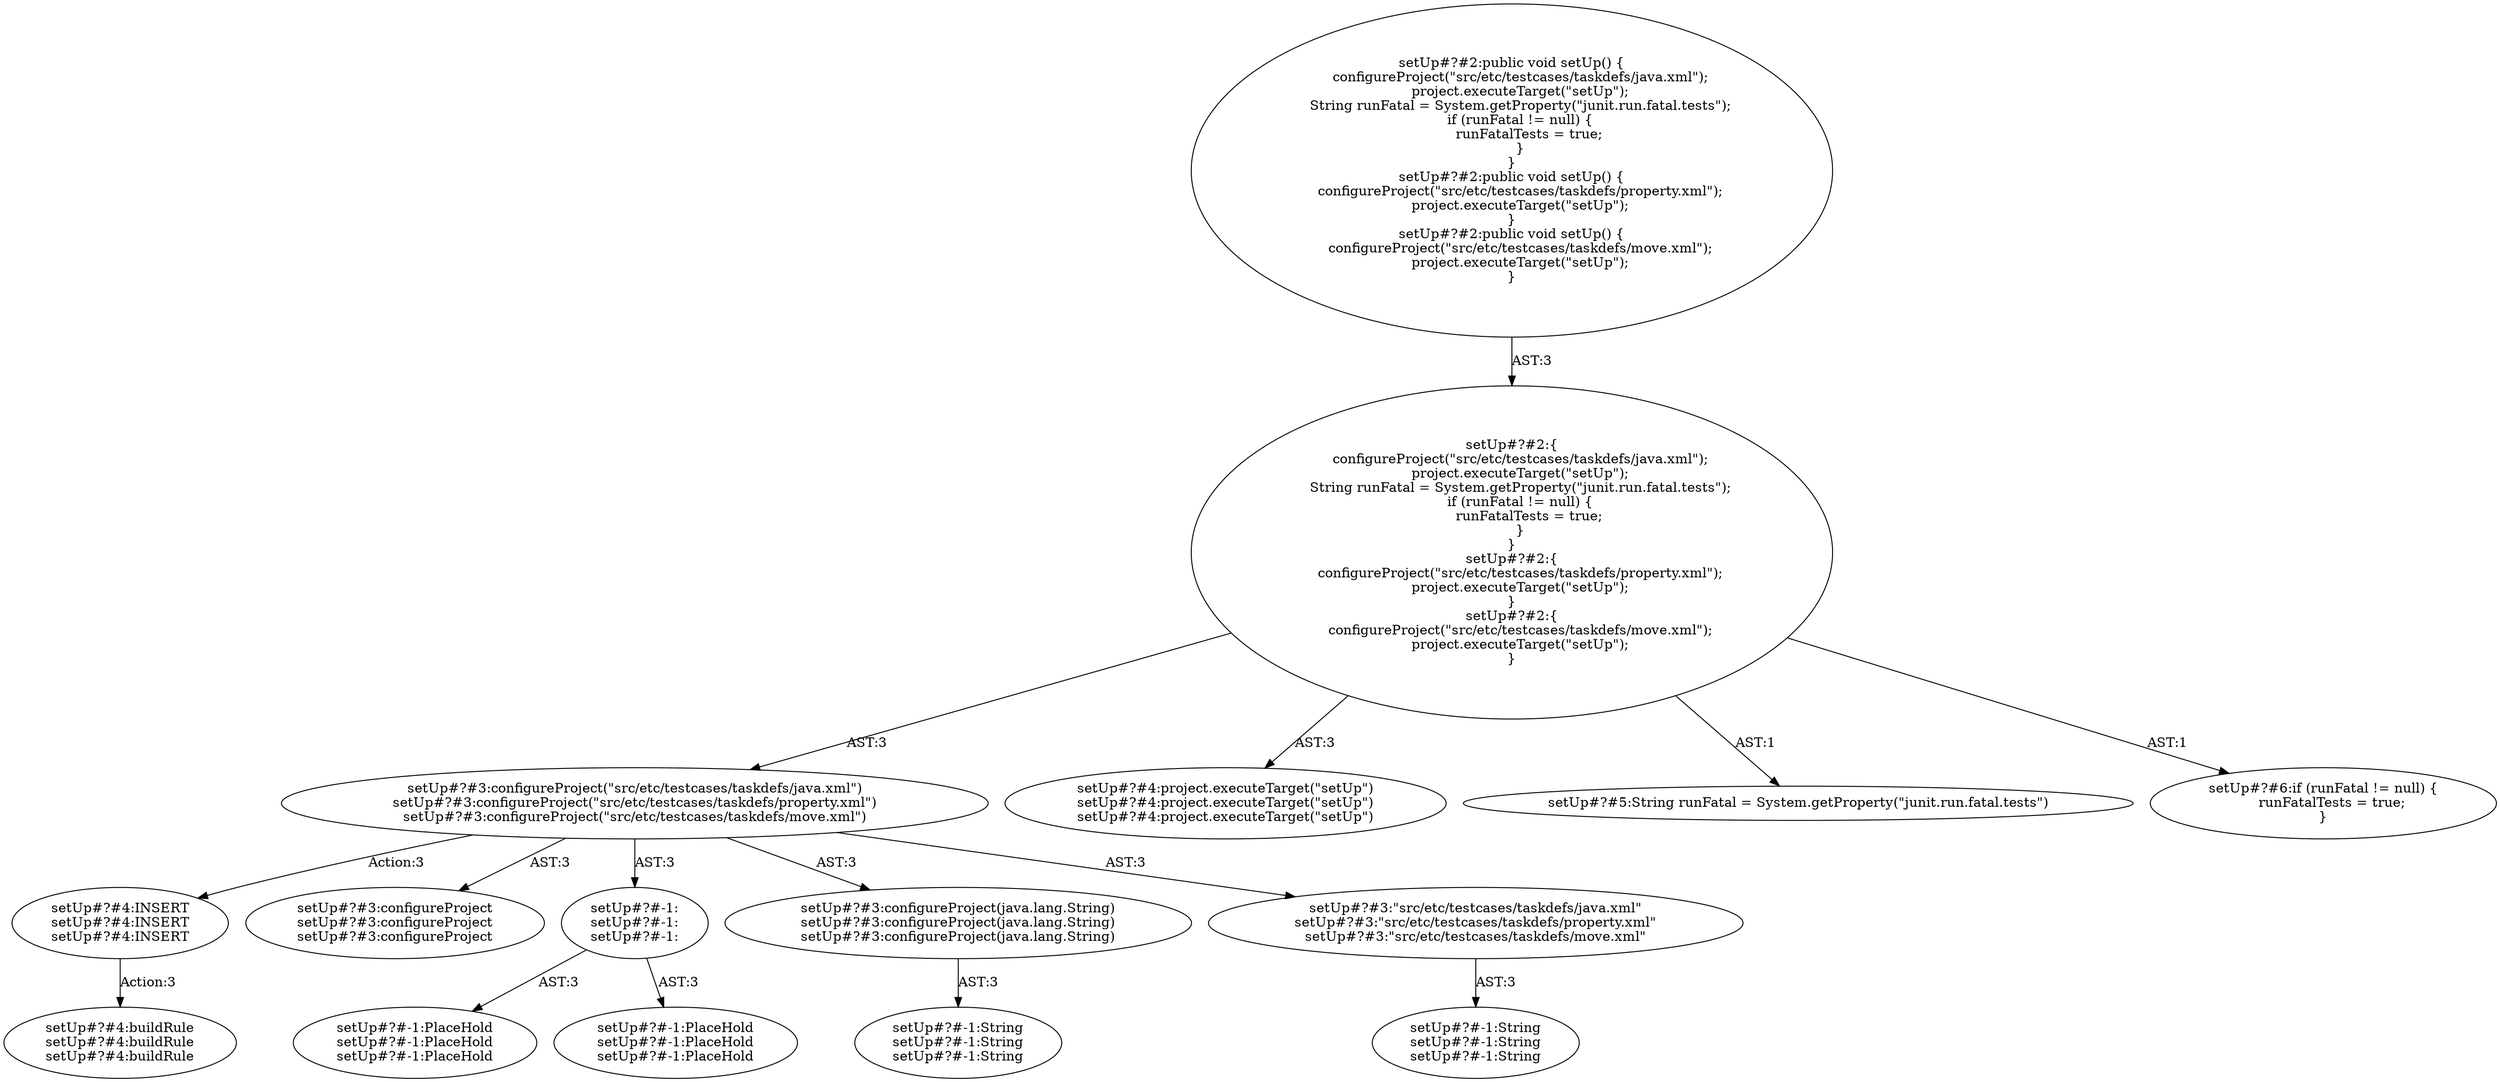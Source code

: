 digraph "Pattern" {
0 [label="setUp#?#4:INSERT
setUp#?#4:INSERT
setUp#?#4:INSERT" shape=ellipse]
1 [label="setUp#?#3:configureProject(\"src/etc/testcases/taskdefs/java.xml\")
setUp#?#3:configureProject(\"src/etc/testcases/taskdefs/property.xml\")
setUp#?#3:configureProject(\"src/etc/testcases/taskdefs/move.xml\")" shape=ellipse]
2 [label="setUp#?#2:\{
    configureProject(\"src/etc/testcases/taskdefs/java.xml\");
    project.executeTarget(\"setUp\");
    String runFatal = System.getProperty(\"junit.run.fatal.tests\");
    if (runFatal != null) \{
        runFatalTests = true;
    \}
\}
setUp#?#2:\{
    configureProject(\"src/etc/testcases/taskdefs/property.xml\");
    project.executeTarget(\"setUp\");
\}
setUp#?#2:\{
    configureProject(\"src/etc/testcases/taskdefs/move.xml\");
    project.executeTarget(\"setUp\");
\}" shape=ellipse]
3 [label="setUp#?#2:public void setUp() \{
    configureProject(\"src/etc/testcases/taskdefs/java.xml\");
    project.executeTarget(\"setUp\");
    String runFatal = System.getProperty(\"junit.run.fatal.tests\");
    if (runFatal != null) \{
        runFatalTests = true;
    \}
\}
setUp#?#2:public void setUp() \{
    configureProject(\"src/etc/testcases/taskdefs/property.xml\");
    project.executeTarget(\"setUp\");
\}
setUp#?#2:public void setUp() \{
    configureProject(\"src/etc/testcases/taskdefs/move.xml\");
    project.executeTarget(\"setUp\");
\}" shape=ellipse]
4 [label="setUp#?#4:project.executeTarget(\"setUp\")
setUp#?#4:project.executeTarget(\"setUp\")
setUp#?#4:project.executeTarget(\"setUp\")" shape=ellipse]
5 [label="setUp#?#5:String runFatal = System.getProperty(\"junit.run.fatal.tests\")" shape=ellipse]
6 [label="setUp#?#6:if (runFatal != null) \{
    runFatalTests = true;
\}" shape=ellipse]
7 [label="setUp#?#3:configureProject
setUp#?#3:configureProject
setUp#?#3:configureProject" shape=ellipse]
8 [label="setUp#?#-1:
setUp#?#-1:
setUp#?#-1:" shape=ellipse]
9 [label="setUp#?#-1:PlaceHold
setUp#?#-1:PlaceHold
setUp#?#-1:PlaceHold" shape=ellipse]
10 [label="setUp#?#-1:PlaceHold
setUp#?#-1:PlaceHold
setUp#?#-1:PlaceHold" shape=ellipse]
11 [label="setUp#?#3:configureProject(java.lang.String)
setUp#?#3:configureProject(java.lang.String)
setUp#?#3:configureProject(java.lang.String)" shape=ellipse]
12 [label="setUp#?#-1:String
setUp#?#-1:String
setUp#?#-1:String" shape=ellipse]
13 [label="setUp#?#3:\"src/etc/testcases/taskdefs/java.xml\"
setUp#?#3:\"src/etc/testcases/taskdefs/property.xml\"
setUp#?#3:\"src/etc/testcases/taskdefs/move.xml\"" shape=ellipse]
14 [label="setUp#?#-1:String
setUp#?#-1:String
setUp#?#-1:String" shape=ellipse]
15 [label="setUp#?#4:buildRule
setUp#?#4:buildRule
setUp#?#4:buildRule" shape=ellipse]
0 -> 15 [label="Action:3"];
1 -> 0 [label="Action:3"];
1 -> 7 [label="AST:3"];
1 -> 8 [label="AST:3"];
1 -> 11 [label="AST:3"];
1 -> 13 [label="AST:3"];
2 -> 1 [label="AST:3"];
2 -> 4 [label="AST:3"];
2 -> 5 [label="AST:1"];
2 -> 6 [label="AST:1"];
3 -> 2 [label="AST:3"];
8 -> 9 [label="AST:3"];
8 -> 10 [label="AST:3"];
11 -> 12 [label="AST:3"];
13 -> 14 [label="AST:3"];
}